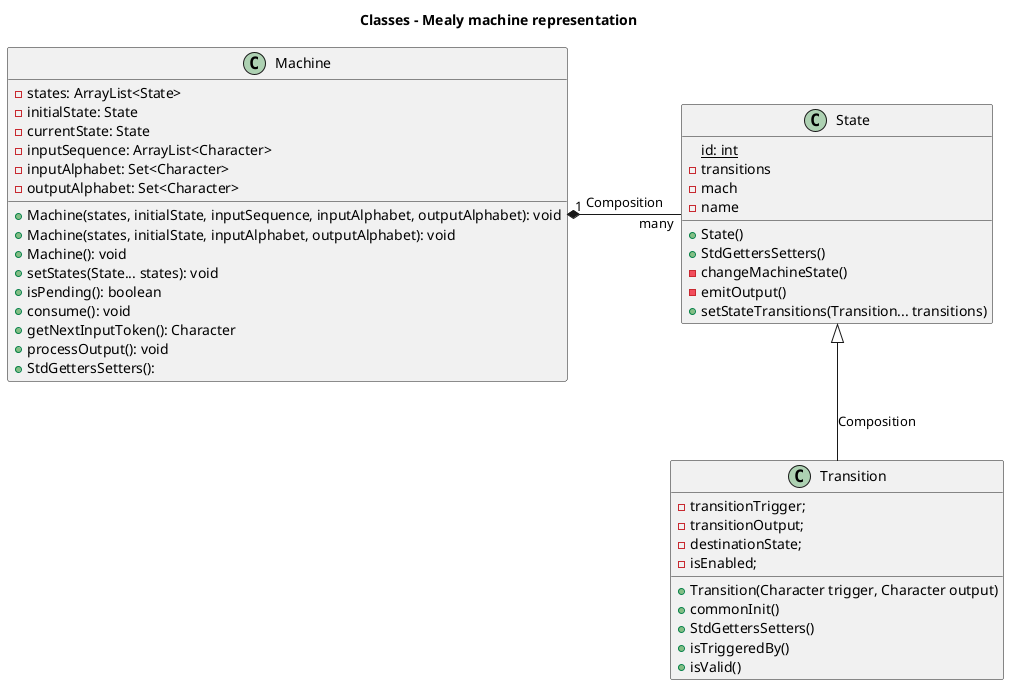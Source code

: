 @startuml

title Classes - Mealy machine representation


class Machine {
  -states: ArrayList<State>
  -initialState: State
  -currentState: State
  -inputSequence: ArrayList<Character>
  -inputAlphabet: Set<Character>
  -outputAlphabet: Set<Character>
  +Machine(states, initialState, inputSequence, inputAlphabet, outputAlphabet): void
  +Machine(states, initialState, inputAlphabet, outputAlphabet): void
  +Machine(): void
  +setStates(State... states): void
  +isPending(): boolean
  +consume(): void
  +getNextInputToken(): Character
  +processOutput(): void
  +StdGettersSetters():
}

class Transition {
    -transitionTrigger;
    -transitionOutput;
    -destinationState;
    -isEnabled;
    +Transition(Character trigger, Character output)
    +commonInit()
    +StdGettersSetters()
    +isTriggeredBy()
    +isValid()
}

class State{
    {static}id: int
    -transitions
    -mach
    -name
    +State()
    +StdGettersSetters()
    -changeMachineState()
    -emitOutput()
    +setStateTransitions(Transition... transitions)
}

State <|-down- Transition  : Composition
Machine "1" *-right- "many" State: Composition
@enduml